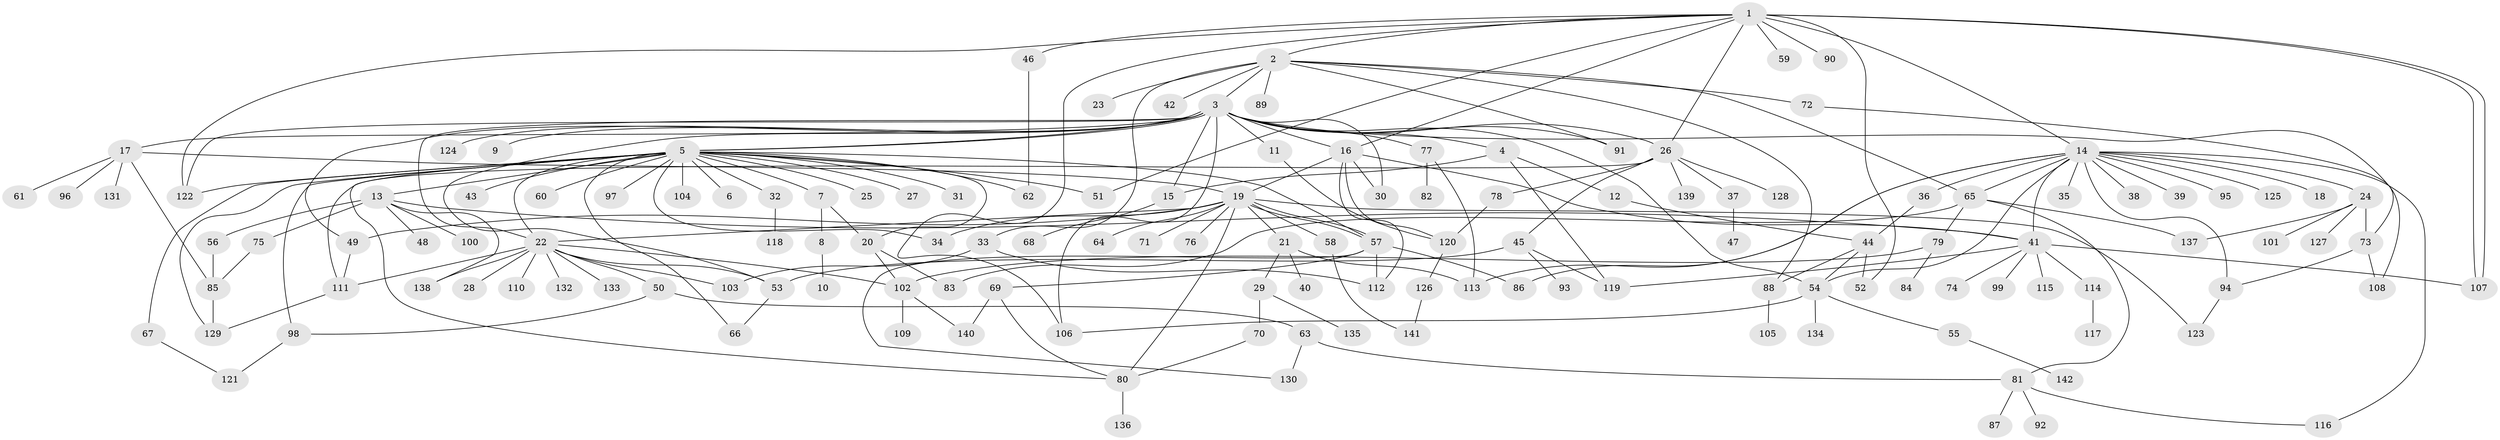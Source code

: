 // coarse degree distribution, {18: 0.009174311926605505, 9: 0.03669724770642202, 22: 0.009174311926605505, 25: 0.009174311926605505, 1: 0.45871559633027525, 3: 0.08256880733944955, 2: 0.21100917431192662, 7: 0.009174311926605505, 15: 0.009174311926605505, 5: 0.05504587155963303, 14: 0.009174311926605505, 4: 0.07339449541284404, 12: 0.009174311926605505, 8: 0.009174311926605505, 6: 0.009174311926605505}
// Generated by graph-tools (version 1.1) at 2025/51/02/27/25 19:51:55]
// undirected, 142 vertices, 209 edges
graph export_dot {
graph [start="1"]
  node [color=gray90,style=filled];
  1;
  2;
  3;
  4;
  5;
  6;
  7;
  8;
  9;
  10;
  11;
  12;
  13;
  14;
  15;
  16;
  17;
  18;
  19;
  20;
  21;
  22;
  23;
  24;
  25;
  26;
  27;
  28;
  29;
  30;
  31;
  32;
  33;
  34;
  35;
  36;
  37;
  38;
  39;
  40;
  41;
  42;
  43;
  44;
  45;
  46;
  47;
  48;
  49;
  50;
  51;
  52;
  53;
  54;
  55;
  56;
  57;
  58;
  59;
  60;
  61;
  62;
  63;
  64;
  65;
  66;
  67;
  68;
  69;
  70;
  71;
  72;
  73;
  74;
  75;
  76;
  77;
  78;
  79;
  80;
  81;
  82;
  83;
  84;
  85;
  86;
  87;
  88;
  89;
  90;
  91;
  92;
  93;
  94;
  95;
  96;
  97;
  98;
  99;
  100;
  101;
  102;
  103;
  104;
  105;
  106;
  107;
  108;
  109;
  110;
  111;
  112;
  113;
  114;
  115;
  116;
  117;
  118;
  119;
  120;
  121;
  122;
  123;
  124;
  125;
  126;
  127;
  128;
  129;
  130;
  131;
  132;
  133;
  134;
  135;
  136;
  137;
  138;
  139;
  140;
  141;
  142;
  1 -- 2;
  1 -- 14;
  1 -- 16;
  1 -- 26;
  1 -- 46;
  1 -- 51;
  1 -- 52;
  1 -- 59;
  1 -- 90;
  1 -- 106;
  1 -- 107;
  1 -- 107;
  1 -- 122;
  2 -- 3;
  2 -- 23;
  2 -- 33;
  2 -- 42;
  2 -- 65;
  2 -- 72;
  2 -- 88;
  2 -- 89;
  2 -- 91;
  3 -- 4;
  3 -- 5;
  3 -- 5;
  3 -- 9;
  3 -- 11;
  3 -- 15;
  3 -- 16;
  3 -- 17;
  3 -- 22;
  3 -- 26;
  3 -- 30;
  3 -- 49;
  3 -- 53;
  3 -- 54;
  3 -- 77;
  3 -- 91;
  3 -- 106;
  3 -- 108;
  3 -- 122;
  3 -- 124;
  4 -- 12;
  4 -- 15;
  4 -- 119;
  5 -- 6;
  5 -- 7;
  5 -- 13;
  5 -- 20;
  5 -- 22;
  5 -- 25;
  5 -- 27;
  5 -- 31;
  5 -- 32;
  5 -- 34;
  5 -- 43;
  5 -- 51;
  5 -- 57;
  5 -- 60;
  5 -- 62;
  5 -- 66;
  5 -- 67;
  5 -- 80;
  5 -- 97;
  5 -- 98;
  5 -- 104;
  5 -- 122;
  5 -- 129;
  7 -- 8;
  7 -- 20;
  8 -- 10;
  11 -- 120;
  12 -- 44;
  13 -- 41;
  13 -- 48;
  13 -- 56;
  13 -- 75;
  13 -- 100;
  13 -- 138;
  14 -- 18;
  14 -- 24;
  14 -- 35;
  14 -- 36;
  14 -- 38;
  14 -- 39;
  14 -- 41;
  14 -- 54;
  14 -- 65;
  14 -- 86;
  14 -- 94;
  14 -- 95;
  14 -- 113;
  14 -- 116;
  14 -- 125;
  15 -- 68;
  16 -- 19;
  16 -- 30;
  16 -- 41;
  16 -- 112;
  16 -- 120;
  17 -- 19;
  17 -- 61;
  17 -- 85;
  17 -- 96;
  17 -- 131;
  19 -- 21;
  19 -- 22;
  19 -- 34;
  19 -- 49;
  19 -- 57;
  19 -- 57;
  19 -- 58;
  19 -- 64;
  19 -- 71;
  19 -- 76;
  19 -- 80;
  19 -- 123;
  20 -- 83;
  20 -- 102;
  21 -- 29;
  21 -- 40;
  21 -- 113;
  22 -- 28;
  22 -- 50;
  22 -- 53;
  22 -- 102;
  22 -- 103;
  22 -- 110;
  22 -- 111;
  22 -- 132;
  22 -- 133;
  22 -- 138;
  24 -- 73;
  24 -- 101;
  24 -- 127;
  24 -- 137;
  26 -- 37;
  26 -- 45;
  26 -- 78;
  26 -- 111;
  26 -- 128;
  26 -- 139;
  29 -- 70;
  29 -- 135;
  32 -- 118;
  33 -- 103;
  33 -- 112;
  36 -- 44;
  37 -- 47;
  41 -- 74;
  41 -- 99;
  41 -- 107;
  41 -- 114;
  41 -- 115;
  41 -- 119;
  44 -- 52;
  44 -- 54;
  44 -- 88;
  45 -- 53;
  45 -- 93;
  45 -- 119;
  46 -- 62;
  49 -- 111;
  50 -- 63;
  50 -- 98;
  53 -- 66;
  54 -- 55;
  54 -- 106;
  54 -- 134;
  55 -- 142;
  56 -- 85;
  57 -- 69;
  57 -- 86;
  57 -- 112;
  57 -- 130;
  58 -- 141;
  63 -- 81;
  63 -- 130;
  65 -- 79;
  65 -- 81;
  65 -- 83;
  65 -- 137;
  67 -- 121;
  69 -- 80;
  69 -- 140;
  70 -- 80;
  72 -- 73;
  73 -- 94;
  73 -- 108;
  75 -- 85;
  77 -- 82;
  77 -- 113;
  78 -- 120;
  79 -- 84;
  79 -- 102;
  80 -- 136;
  81 -- 87;
  81 -- 92;
  81 -- 116;
  85 -- 129;
  88 -- 105;
  94 -- 123;
  98 -- 121;
  102 -- 109;
  102 -- 140;
  111 -- 129;
  114 -- 117;
  120 -- 126;
  126 -- 141;
}
